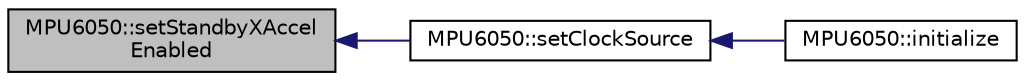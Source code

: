 digraph "MPU6050::setStandbyXAccelEnabled"
{
  edge [fontname="Helvetica",fontsize="10",labelfontname="Helvetica",labelfontsize="10"];
  node [fontname="Helvetica",fontsize="10",shape=record];
  rankdir="LR";
  Node1303 [label="MPU6050::setStandbyXAccel\lEnabled",height=0.2,width=0.4,color="black", fillcolor="grey75", style="filled", fontcolor="black"];
  Node1303 -> Node1304 [dir="back",color="midnightblue",fontsize="10",style="solid",fontname="Helvetica"];
  Node1304 [label="MPU6050::setClockSource",height=0.2,width=0.4,color="black", fillcolor="white", style="filled",URL="$class_m_p_u6050.html#a4c1cd147d038e024bdeaa053c4d77734",tooltip="Set clock source setting. "];
  Node1304 -> Node1305 [dir="back",color="midnightblue",fontsize="10",style="solid",fontname="Helvetica"];
  Node1305 [label="MPU6050::initialize",height=0.2,width=0.4,color="black", fillcolor="white", style="filled",URL="$class_m_p_u6050.html#abd8fc6c18adf158011118fbccc7e7054",tooltip="Power on and prepare for general usage. "];
}
